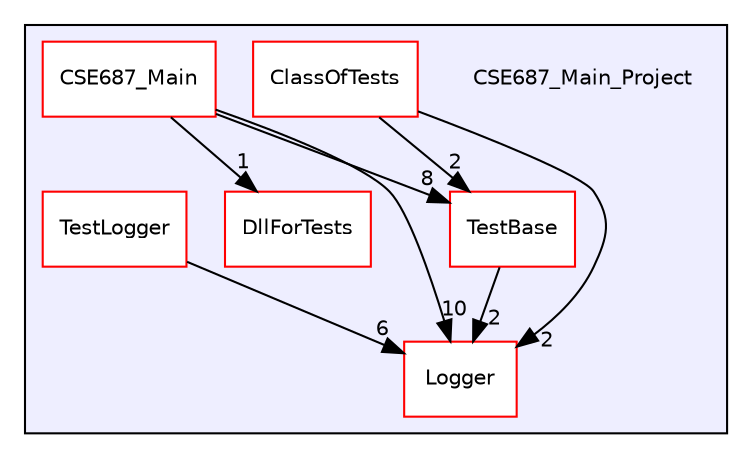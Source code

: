 digraph "D:/GitHub/CSE687/CSE687_Main_Project" {
  compound=true
  node [ fontsize="10", fontname="Helvetica"];
  edge [ labelfontsize="10", labelfontname="Helvetica"];
  subgraph clusterdir_e0c9d52a8ab80760700742b6d772e6db {
    graph [ bgcolor="#eeeeff", pencolor="black", label="" URL="dir_e0c9d52a8ab80760700742b6d772e6db.html"];
    dir_e0c9d52a8ab80760700742b6d772e6db [shape=plaintext label="CSE687_Main_Project"];
    dir_a484fc96708f4fe039b1db5b67722df0 [shape=box label="ClassOfTests" color="red" fillcolor="white" style="filled" URL="dir_a484fc96708f4fe039b1db5b67722df0.html"];
    dir_108eb065ab1a8476e94444aaeb9329d4 [shape=box label="CSE687_Main" color="red" fillcolor="white" style="filled" URL="dir_108eb065ab1a8476e94444aaeb9329d4.html"];
    dir_c5f0d4bb4548d09c78c75092a4b2174c [shape=box label="DllForTests" color="red" fillcolor="white" style="filled" URL="dir_c5f0d4bb4548d09c78c75092a4b2174c.html"];
    dir_5b19f245b9b8b0def5eedd6642d045c2 [shape=box label="Logger" color="red" fillcolor="white" style="filled" URL="dir_5b19f245b9b8b0def5eedd6642d045c2.html"];
    dir_be80a901764c7acc8fb4a04658cb1d10 [shape=box label="TestBase" color="red" fillcolor="white" style="filled" URL="dir_be80a901764c7acc8fb4a04658cb1d10.html"];
    dir_5cf5ffd59e3585d63c58e59f2bc05552 [shape=box label="TestLogger" color="red" fillcolor="white" style="filled" URL="dir_5cf5ffd59e3585d63c58e59f2bc05552.html"];
  }
  dir_108eb065ab1a8476e94444aaeb9329d4->dir_be80a901764c7acc8fb4a04658cb1d10 [headlabel="8", labeldistance=1.5 headhref="dir_000004_000014.html"];
  dir_108eb065ab1a8476e94444aaeb9329d4->dir_5b19f245b9b8b0def5eedd6642d045c2 [headlabel="10", labeldistance=1.5 headhref="dir_000004_000011.html"];
  dir_108eb065ab1a8476e94444aaeb9329d4->dir_c5f0d4bb4548d09c78c75092a4b2174c [headlabel="1", labeldistance=1.5 headhref="dir_000004_000007.html"];
  dir_be80a901764c7acc8fb4a04658cb1d10->dir_5b19f245b9b8b0def5eedd6642d045c2 [headlabel="2", labeldistance=1.5 headhref="dir_000014_000011.html"];
  dir_5cf5ffd59e3585d63c58e59f2bc05552->dir_5b19f245b9b8b0def5eedd6642d045c2 [headlabel="6", labeldistance=1.5 headhref="dir_000008_000011.html"];
  dir_a484fc96708f4fe039b1db5b67722df0->dir_be80a901764c7acc8fb4a04658cb1d10 [headlabel="2", labeldistance=1.5 headhref="dir_000001_000014.html"];
  dir_a484fc96708f4fe039b1db5b67722df0->dir_5b19f245b9b8b0def5eedd6642d045c2 [headlabel="2", labeldistance=1.5 headhref="dir_000001_000011.html"];
}
